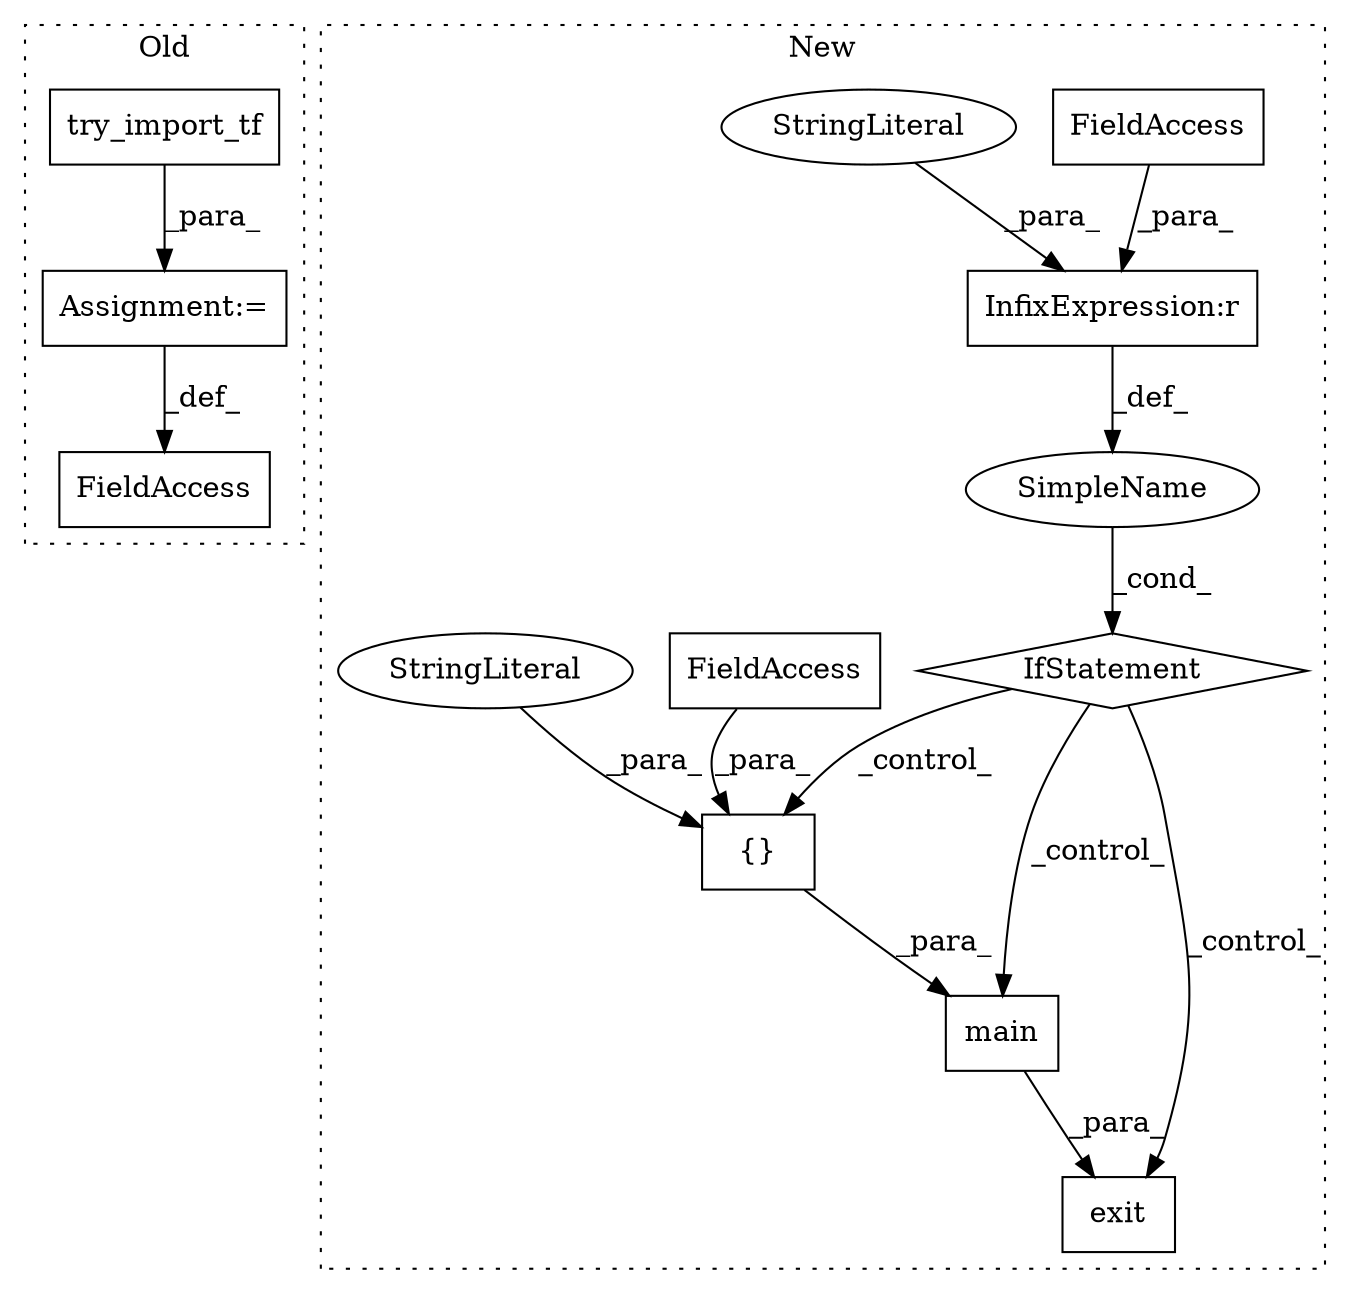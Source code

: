 digraph G {
subgraph cluster0 {
1 [label="try_import_tf" a="32" s="247" l="15" shape="box"];
12 [label="Assignment:=" a="7" s="246" l="1" shape="box"];
13 [label="FieldAccess" a="22" s="244" l="2" shape="box"];
label = "Old";
style="dotted";
}
subgraph cluster1 {
2 [label="{}" a="4" s="1154,1168" l="1,1" shape="box"];
3 [label="exit" a="32" s="1125,1170" l="5,1" shape="box"];
4 [label="InfixExpression:r" a="27" s="1097" l="4" shape="box"];
5 [label="FieldAccess" a="22" s="1089" l="8" shape="box"];
6 [label="FieldAccess" a="22" s="1160" l="8" shape="box"];
7 [label="IfStatement" a="25" s="1085,1111" l="4,2" shape="diamond"];
8 [label="SimpleName" a="42" s="" l="" shape="ellipse"];
9 [label="main" a="32" s="1137,1169" l="5,1" shape="box"];
10 [label="StringLiteral" a="45" s="1101" l="10" shape="ellipse"];
11 [label="StringLiteral" a="45" s="1155" l="4" shape="ellipse"];
label = "New";
style="dotted";
}
1 -> 12 [label="_para_"];
2 -> 9 [label="_para_"];
4 -> 8 [label="_def_"];
5 -> 4 [label="_para_"];
6 -> 2 [label="_para_"];
7 -> 9 [label="_control_"];
7 -> 2 [label="_control_"];
7 -> 3 [label="_control_"];
8 -> 7 [label="_cond_"];
9 -> 3 [label="_para_"];
10 -> 4 [label="_para_"];
11 -> 2 [label="_para_"];
12 -> 13 [label="_def_"];
}